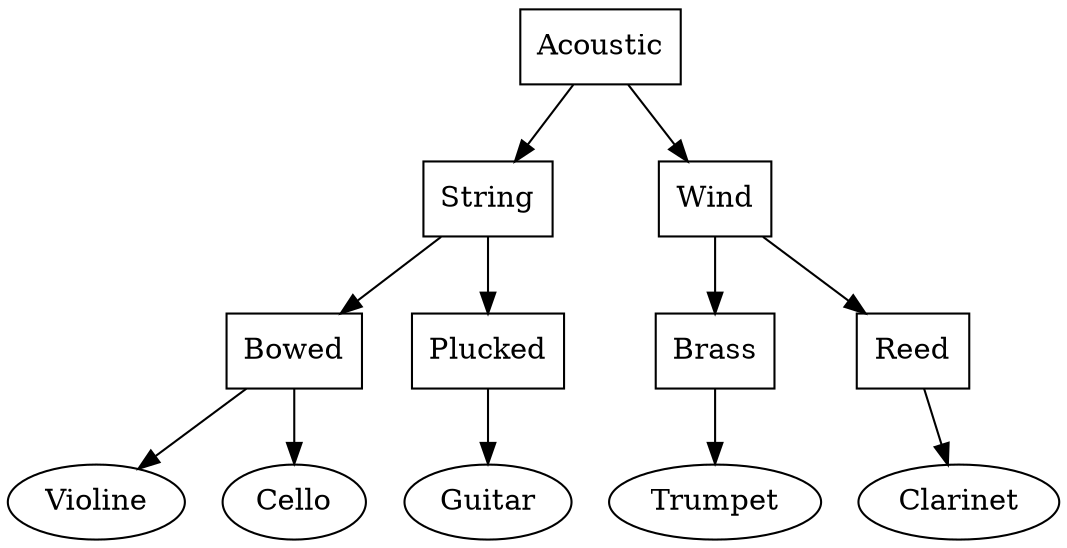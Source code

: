 strict digraph "Instrument Taxonomy" {
  color="#0000ff";
  bgcolor="#ffffff";
  "Acoustic" [
    label="Acoustic",
    shape=record,
    color="0.0,0.0,0.0",
    fontcolor="0.0,0.0,0.0"
  ];
  "Strings" [
    label="String",
    shape=record,
    color="0.0,0.0,0.0",
    fontcolor="0.0,0.0,0.0"
  ];
  "Bowed" [
    label="Bowed",
    shape=record,
    color="0.0,0.0,0.0",
    fontcolor="0.0,0.0,0.0"
  ];
  "Violine" [
    label="Violine",
    shape=ellipse,
    color="0.0,0.0,0.0",
    fontcolor="0.0,0.0,0.0"
  ];
  "Cello" [
    label="Cello",
    shape=ellipse,
    color="0.0,0.0,0.0",
    fontcolor="0.0,0.0,0.0"
  ];
  "Plucked" [
    label="Plucked",
    shape=record,
    color="0.0,0.0,0.0",
    fontcolor="0.0,0.0,0.0"
  ];
  "Guitar" [
    label="Guitar",
    shape=ellipse,
    color="0.0,0.0,0.0",
    fontcolor="0.0,0.0,0.0"
  ];
  "Wind" [
    label="Wind",
    shape=record,
    color="0.0,0.0,0.0",
    fontcolor="0.0,0.0,0.0"
  ];
  "Brass" [
    label="Brass",
    shape=record,
    color="0.0,0.0,0.0",
    fontcolor="0.0,0.0,0.0"
  ];
  "Trumpet" [
    label="Trumpet",
    shape=ellipse,
    color="0.0,0.0,0.0",
    fontcolor="0.0,0.0,0.0"
  ];
  "Reed" [
    label="Reed",
    shape=record,
    color="0.0,0.0,0.0",
    fontcolor="0.0,0.0,0.0"
  ];
  "Clarinet" [
    label="Clarinet",
    shape=ellipse,
    color="0.0,0.0,0.0",
    fontcolor="0.0,0.0,0.0"
  ];
  "Acoustic" -> "Strings" [
    color="0.0,0.0,0.0",
    fontcolor="0.0,0.0,0.0"
  ];
  "Acoustic" -> "Wind" [
    color="0.0,0.0,0.0",
    fontcolor="0.0,0.0,0.0"
  ];
  "Wind" -> "Brass" [
    color="0.0,0.0,0.0",
    fontcolor="0.0,0.0,0.0"
  ];
  "Wind" -> "Reed" [
    color="0.0,0.0,0.0",
    fontcolor="0.0,0.0,0.0"
  ];
  "Strings" -> "Bowed" [
    color="0.0,0.0,0.0",
    fontcolor="0.0,0.0,0.0"
  ];
  "Strings" -> "Plucked" [
    color="0.0,0.0,0.0",
    fontcolor="0.0,0.0,0.0"
  ];
  "Bowed" -> "Violine" [
    color="0.0,0.0,0.0",
    fontcolor="0.0,0.0,0.0"
  ];
  "Bowed" -> "Cello" [
    color="0.0,0.0,0.0",
    fontcolor="0.0,0.0,0.0"
  ];
  "Plucked" -> "Guitar" [
    color="0.0,0.0,0.0",
    fontcolor="0.0,0.0,0.0"
  ];
  "Reed" -> "Clarinet" [
    color="0.0,0.0,0.0",
    fontcolor="0.0,0.0,0.0"
  ];
  "Brass" -> "Trumpet" [
    color="0.0,0.0,0.0",
    fontcolor="0.0,0.0,0.0"
  ];
}
